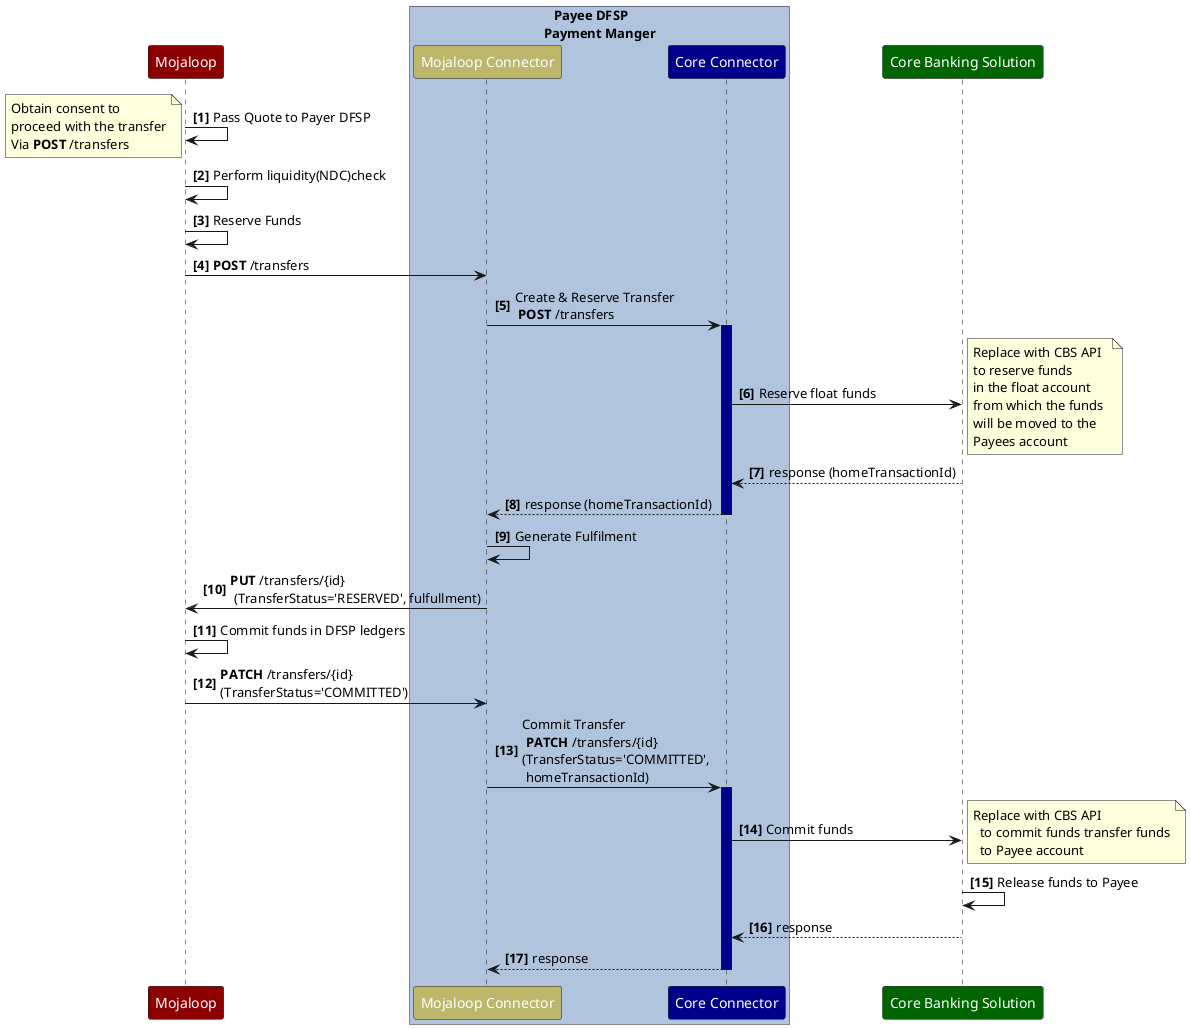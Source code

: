 @startuml PayeeDFSPIdealPatternTransfer
/'*****
--------------
******'/

' declare title
' title PayeeDFSPIdealPatternTransfer
' declare actors
skinparam participant {
  FontColor white
}
participant "Mojaloop" as Switch #DarkRed
box "   Payee DFSP\nPayment Manger" #LightSteelBlue
  participant "Mojaloop Connector" as MC #DarkKhaki
  participant "Core Connector" as CC  #DarkBlue
end box
participant "Core Banking Solution" as CBS #DarkGreen

autonumber 1 1 "<b>[0]"

Switch->Switch: Pass Quote to Payer DFSP
note left
Obtain consent to 
proceed with the transfer
Via **POST** /transfers
end note
    Switch-> Switch: Perform liquidity(NDC)check
    Switch->Switch: Reserve Funds
    Switch->MC: **POST** /transfers
    MC->CC: Create & Reserve Transfer\n **POST** /transfers 
    activate CC #DarkBlue
    CC->CBS: Reserve float funds 
note right 
  Replace with CBS API
  to reserve funds 
  in the float account 
  from which the funds 
  will be moved to the 
  Payees account
end note
    CBS-->CC: response (homeTransactionId)
    CC-->MC: response (homeTransactionId)
    deactivate CC
    MC->MC: Generate Fulfilment
    MC->Switch: **PUT** /transfers/{id}\n (TransferStatus='RESERVED', fulfullment)
    Switch->Switch: Commit funds in DFSP ledgers
    Switch->MC: **PATCH** /transfers/{id} \n(TransferStatus='COMMITTED')
    MC->CC: Commit Transfer\n **PATCH** /transfers/{id} \n(TransferStatus='COMMITTED',\n homeTransactionId) 
    activate CC #DarkBlue
    CC->CBS: Commit funds 
note right 
  Replace with CBS API
    to commit funds transfer funds
    to Payee account
end note
    CBS->CBS: Release funds to Payee 
    CBS-->CC: response
    CC-->MC: response
    deactivate CC

@enduml
